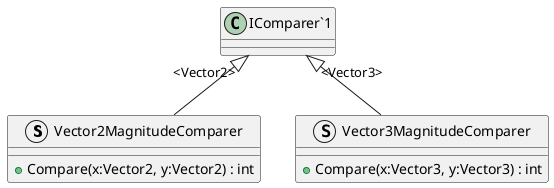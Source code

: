 @startuml
struct Vector2MagnitudeComparer {
    + Compare(x:Vector2, y:Vector2) : int
}
struct Vector3MagnitudeComparer {
    + Compare(x:Vector3, y:Vector3) : int
}
"IComparer`1" "<Vector2>" <|-- Vector2MagnitudeComparer
"IComparer`1" "<Vector3>" <|-- Vector3MagnitudeComparer
@enduml
